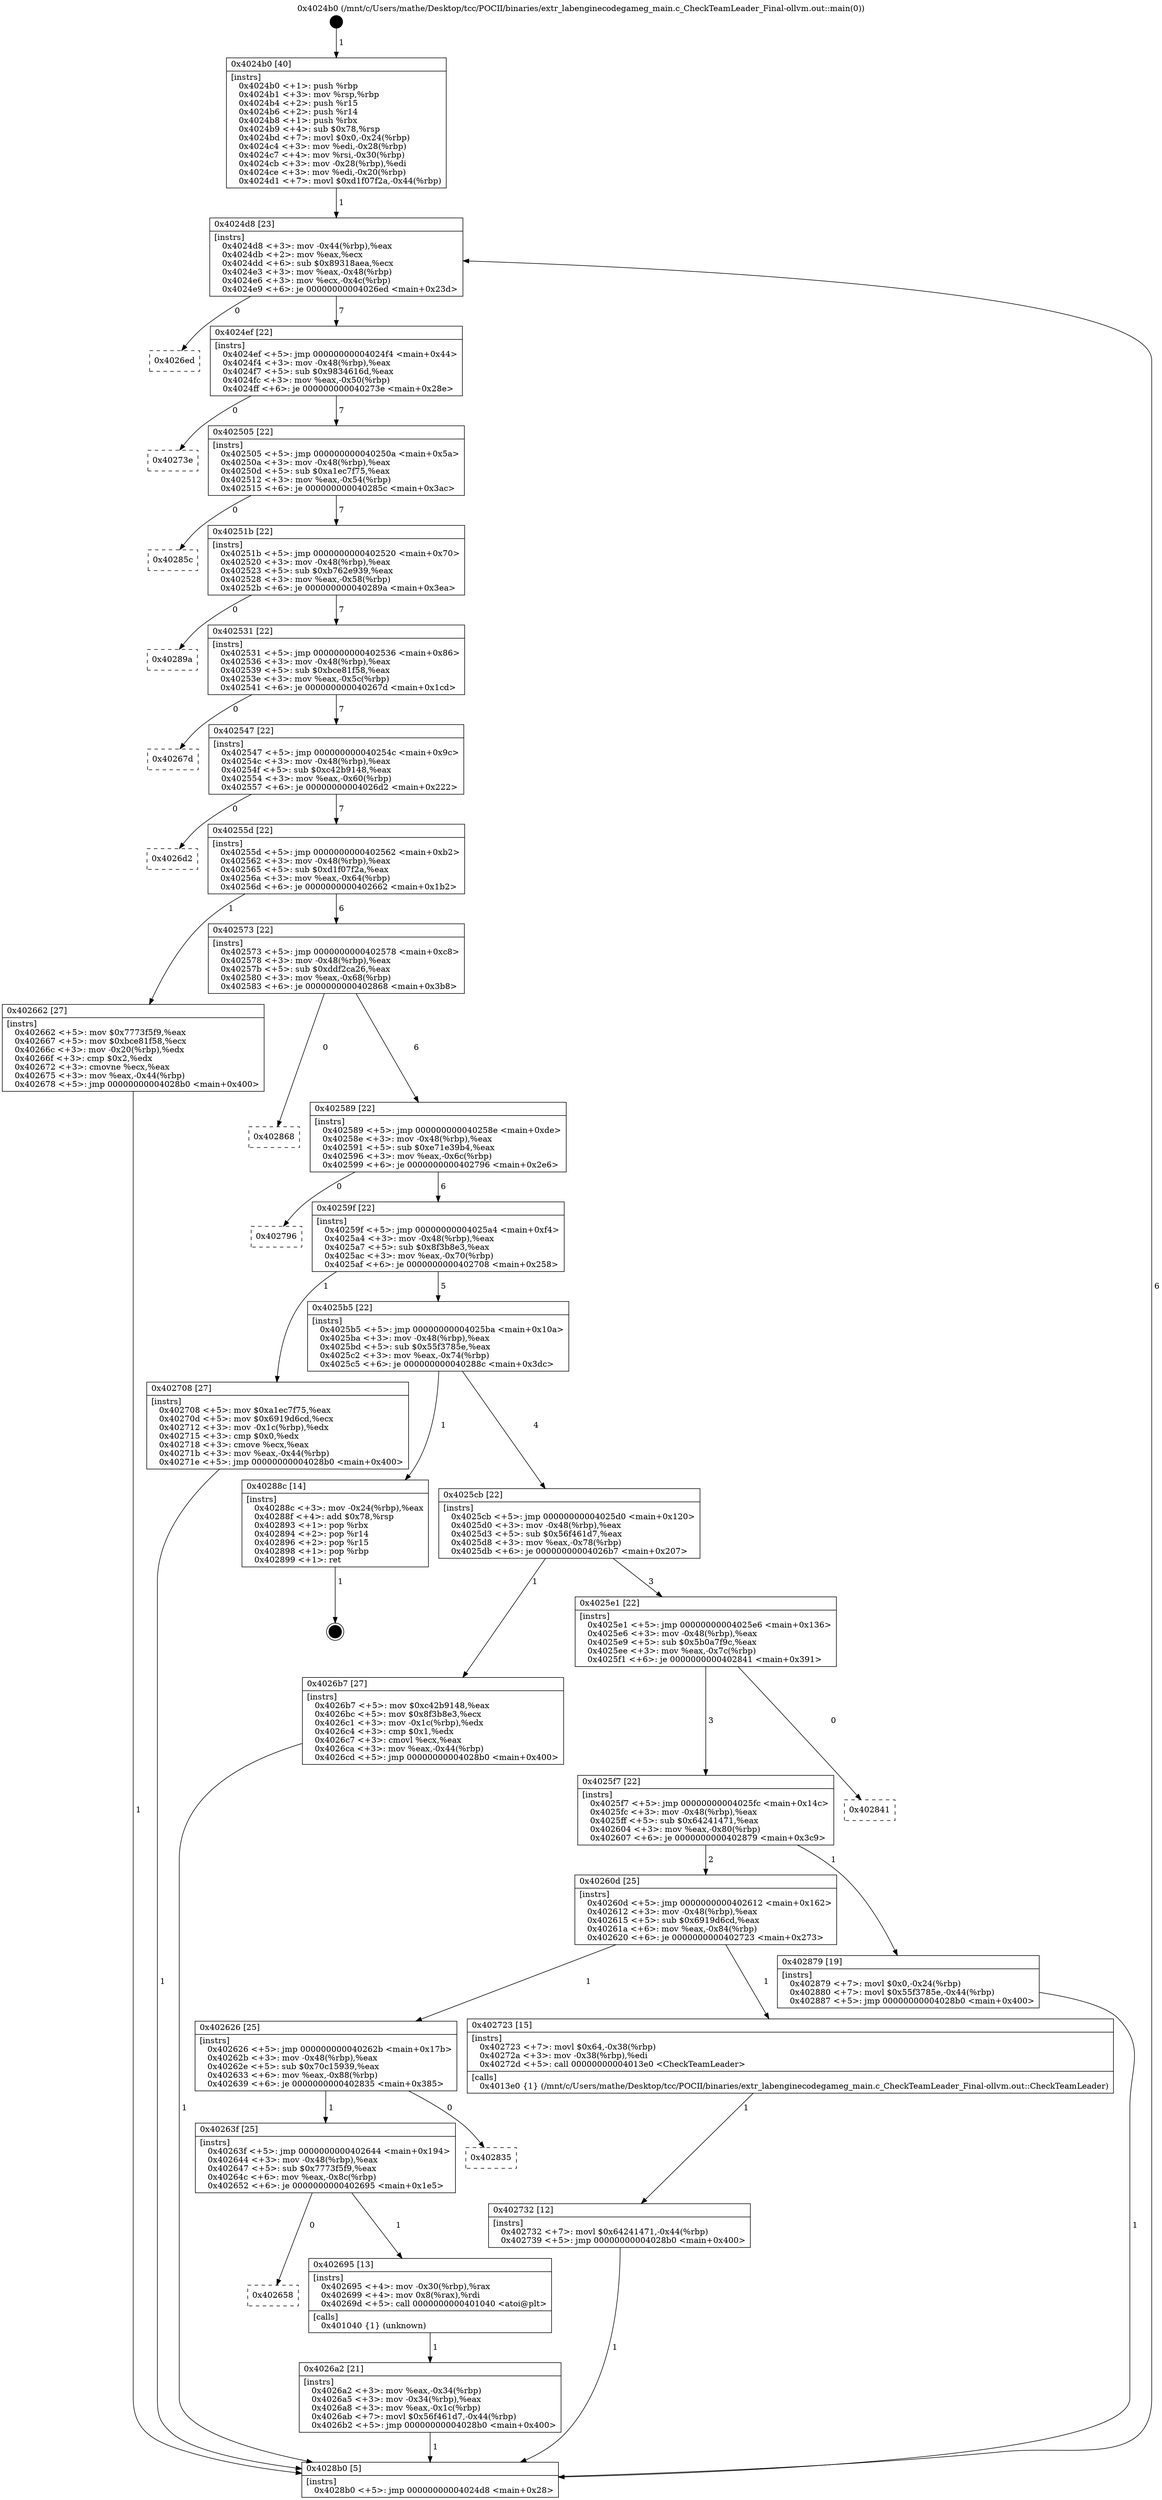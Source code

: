 digraph "0x4024b0" {
  label = "0x4024b0 (/mnt/c/Users/mathe/Desktop/tcc/POCII/binaries/extr_labenginecodegameg_main.c_CheckTeamLeader_Final-ollvm.out::main(0))"
  labelloc = "t"
  node[shape=record]

  Entry [label="",width=0.3,height=0.3,shape=circle,fillcolor=black,style=filled]
  "0x4024d8" [label="{
     0x4024d8 [23]\l
     | [instrs]\l
     &nbsp;&nbsp;0x4024d8 \<+3\>: mov -0x44(%rbp),%eax\l
     &nbsp;&nbsp;0x4024db \<+2\>: mov %eax,%ecx\l
     &nbsp;&nbsp;0x4024dd \<+6\>: sub $0x89318aea,%ecx\l
     &nbsp;&nbsp;0x4024e3 \<+3\>: mov %eax,-0x48(%rbp)\l
     &nbsp;&nbsp;0x4024e6 \<+3\>: mov %ecx,-0x4c(%rbp)\l
     &nbsp;&nbsp;0x4024e9 \<+6\>: je 00000000004026ed \<main+0x23d\>\l
  }"]
  "0x4026ed" [label="{
     0x4026ed\l
  }", style=dashed]
  "0x4024ef" [label="{
     0x4024ef [22]\l
     | [instrs]\l
     &nbsp;&nbsp;0x4024ef \<+5\>: jmp 00000000004024f4 \<main+0x44\>\l
     &nbsp;&nbsp;0x4024f4 \<+3\>: mov -0x48(%rbp),%eax\l
     &nbsp;&nbsp;0x4024f7 \<+5\>: sub $0x9834616d,%eax\l
     &nbsp;&nbsp;0x4024fc \<+3\>: mov %eax,-0x50(%rbp)\l
     &nbsp;&nbsp;0x4024ff \<+6\>: je 000000000040273e \<main+0x28e\>\l
  }"]
  Exit [label="",width=0.3,height=0.3,shape=circle,fillcolor=black,style=filled,peripheries=2]
  "0x40273e" [label="{
     0x40273e\l
  }", style=dashed]
  "0x402505" [label="{
     0x402505 [22]\l
     | [instrs]\l
     &nbsp;&nbsp;0x402505 \<+5\>: jmp 000000000040250a \<main+0x5a\>\l
     &nbsp;&nbsp;0x40250a \<+3\>: mov -0x48(%rbp),%eax\l
     &nbsp;&nbsp;0x40250d \<+5\>: sub $0xa1ec7f75,%eax\l
     &nbsp;&nbsp;0x402512 \<+3\>: mov %eax,-0x54(%rbp)\l
     &nbsp;&nbsp;0x402515 \<+6\>: je 000000000040285c \<main+0x3ac\>\l
  }"]
  "0x402732" [label="{
     0x402732 [12]\l
     | [instrs]\l
     &nbsp;&nbsp;0x402732 \<+7\>: movl $0x64241471,-0x44(%rbp)\l
     &nbsp;&nbsp;0x402739 \<+5\>: jmp 00000000004028b0 \<main+0x400\>\l
  }"]
  "0x40285c" [label="{
     0x40285c\l
  }", style=dashed]
  "0x40251b" [label="{
     0x40251b [22]\l
     | [instrs]\l
     &nbsp;&nbsp;0x40251b \<+5\>: jmp 0000000000402520 \<main+0x70\>\l
     &nbsp;&nbsp;0x402520 \<+3\>: mov -0x48(%rbp),%eax\l
     &nbsp;&nbsp;0x402523 \<+5\>: sub $0xb762e939,%eax\l
     &nbsp;&nbsp;0x402528 \<+3\>: mov %eax,-0x58(%rbp)\l
     &nbsp;&nbsp;0x40252b \<+6\>: je 000000000040289a \<main+0x3ea\>\l
  }"]
  "0x4026a2" [label="{
     0x4026a2 [21]\l
     | [instrs]\l
     &nbsp;&nbsp;0x4026a2 \<+3\>: mov %eax,-0x34(%rbp)\l
     &nbsp;&nbsp;0x4026a5 \<+3\>: mov -0x34(%rbp),%eax\l
     &nbsp;&nbsp;0x4026a8 \<+3\>: mov %eax,-0x1c(%rbp)\l
     &nbsp;&nbsp;0x4026ab \<+7\>: movl $0x56f461d7,-0x44(%rbp)\l
     &nbsp;&nbsp;0x4026b2 \<+5\>: jmp 00000000004028b0 \<main+0x400\>\l
  }"]
  "0x40289a" [label="{
     0x40289a\l
  }", style=dashed]
  "0x402531" [label="{
     0x402531 [22]\l
     | [instrs]\l
     &nbsp;&nbsp;0x402531 \<+5\>: jmp 0000000000402536 \<main+0x86\>\l
     &nbsp;&nbsp;0x402536 \<+3\>: mov -0x48(%rbp),%eax\l
     &nbsp;&nbsp;0x402539 \<+5\>: sub $0xbce81f58,%eax\l
     &nbsp;&nbsp;0x40253e \<+3\>: mov %eax,-0x5c(%rbp)\l
     &nbsp;&nbsp;0x402541 \<+6\>: je 000000000040267d \<main+0x1cd\>\l
  }"]
  "0x402658" [label="{
     0x402658\l
  }", style=dashed]
  "0x40267d" [label="{
     0x40267d\l
  }", style=dashed]
  "0x402547" [label="{
     0x402547 [22]\l
     | [instrs]\l
     &nbsp;&nbsp;0x402547 \<+5\>: jmp 000000000040254c \<main+0x9c\>\l
     &nbsp;&nbsp;0x40254c \<+3\>: mov -0x48(%rbp),%eax\l
     &nbsp;&nbsp;0x40254f \<+5\>: sub $0xc42b9148,%eax\l
     &nbsp;&nbsp;0x402554 \<+3\>: mov %eax,-0x60(%rbp)\l
     &nbsp;&nbsp;0x402557 \<+6\>: je 00000000004026d2 \<main+0x222\>\l
  }"]
  "0x402695" [label="{
     0x402695 [13]\l
     | [instrs]\l
     &nbsp;&nbsp;0x402695 \<+4\>: mov -0x30(%rbp),%rax\l
     &nbsp;&nbsp;0x402699 \<+4\>: mov 0x8(%rax),%rdi\l
     &nbsp;&nbsp;0x40269d \<+5\>: call 0000000000401040 \<atoi@plt\>\l
     | [calls]\l
     &nbsp;&nbsp;0x401040 \{1\} (unknown)\l
  }"]
  "0x4026d2" [label="{
     0x4026d2\l
  }", style=dashed]
  "0x40255d" [label="{
     0x40255d [22]\l
     | [instrs]\l
     &nbsp;&nbsp;0x40255d \<+5\>: jmp 0000000000402562 \<main+0xb2\>\l
     &nbsp;&nbsp;0x402562 \<+3\>: mov -0x48(%rbp),%eax\l
     &nbsp;&nbsp;0x402565 \<+5\>: sub $0xd1f07f2a,%eax\l
     &nbsp;&nbsp;0x40256a \<+3\>: mov %eax,-0x64(%rbp)\l
     &nbsp;&nbsp;0x40256d \<+6\>: je 0000000000402662 \<main+0x1b2\>\l
  }"]
  "0x40263f" [label="{
     0x40263f [25]\l
     | [instrs]\l
     &nbsp;&nbsp;0x40263f \<+5\>: jmp 0000000000402644 \<main+0x194\>\l
     &nbsp;&nbsp;0x402644 \<+3\>: mov -0x48(%rbp),%eax\l
     &nbsp;&nbsp;0x402647 \<+5\>: sub $0x7773f5f9,%eax\l
     &nbsp;&nbsp;0x40264c \<+6\>: mov %eax,-0x8c(%rbp)\l
     &nbsp;&nbsp;0x402652 \<+6\>: je 0000000000402695 \<main+0x1e5\>\l
  }"]
  "0x402662" [label="{
     0x402662 [27]\l
     | [instrs]\l
     &nbsp;&nbsp;0x402662 \<+5\>: mov $0x7773f5f9,%eax\l
     &nbsp;&nbsp;0x402667 \<+5\>: mov $0xbce81f58,%ecx\l
     &nbsp;&nbsp;0x40266c \<+3\>: mov -0x20(%rbp),%edx\l
     &nbsp;&nbsp;0x40266f \<+3\>: cmp $0x2,%edx\l
     &nbsp;&nbsp;0x402672 \<+3\>: cmovne %ecx,%eax\l
     &nbsp;&nbsp;0x402675 \<+3\>: mov %eax,-0x44(%rbp)\l
     &nbsp;&nbsp;0x402678 \<+5\>: jmp 00000000004028b0 \<main+0x400\>\l
  }"]
  "0x402573" [label="{
     0x402573 [22]\l
     | [instrs]\l
     &nbsp;&nbsp;0x402573 \<+5\>: jmp 0000000000402578 \<main+0xc8\>\l
     &nbsp;&nbsp;0x402578 \<+3\>: mov -0x48(%rbp),%eax\l
     &nbsp;&nbsp;0x40257b \<+5\>: sub $0xddf2ca26,%eax\l
     &nbsp;&nbsp;0x402580 \<+3\>: mov %eax,-0x68(%rbp)\l
     &nbsp;&nbsp;0x402583 \<+6\>: je 0000000000402868 \<main+0x3b8\>\l
  }"]
  "0x4028b0" [label="{
     0x4028b0 [5]\l
     | [instrs]\l
     &nbsp;&nbsp;0x4028b0 \<+5\>: jmp 00000000004024d8 \<main+0x28\>\l
  }"]
  "0x4024b0" [label="{
     0x4024b0 [40]\l
     | [instrs]\l
     &nbsp;&nbsp;0x4024b0 \<+1\>: push %rbp\l
     &nbsp;&nbsp;0x4024b1 \<+3\>: mov %rsp,%rbp\l
     &nbsp;&nbsp;0x4024b4 \<+2\>: push %r15\l
     &nbsp;&nbsp;0x4024b6 \<+2\>: push %r14\l
     &nbsp;&nbsp;0x4024b8 \<+1\>: push %rbx\l
     &nbsp;&nbsp;0x4024b9 \<+4\>: sub $0x78,%rsp\l
     &nbsp;&nbsp;0x4024bd \<+7\>: movl $0x0,-0x24(%rbp)\l
     &nbsp;&nbsp;0x4024c4 \<+3\>: mov %edi,-0x28(%rbp)\l
     &nbsp;&nbsp;0x4024c7 \<+4\>: mov %rsi,-0x30(%rbp)\l
     &nbsp;&nbsp;0x4024cb \<+3\>: mov -0x28(%rbp),%edi\l
     &nbsp;&nbsp;0x4024ce \<+3\>: mov %edi,-0x20(%rbp)\l
     &nbsp;&nbsp;0x4024d1 \<+7\>: movl $0xd1f07f2a,-0x44(%rbp)\l
  }"]
  "0x402835" [label="{
     0x402835\l
  }", style=dashed]
  "0x402868" [label="{
     0x402868\l
  }", style=dashed]
  "0x402589" [label="{
     0x402589 [22]\l
     | [instrs]\l
     &nbsp;&nbsp;0x402589 \<+5\>: jmp 000000000040258e \<main+0xde\>\l
     &nbsp;&nbsp;0x40258e \<+3\>: mov -0x48(%rbp),%eax\l
     &nbsp;&nbsp;0x402591 \<+5\>: sub $0xe71e39b4,%eax\l
     &nbsp;&nbsp;0x402596 \<+3\>: mov %eax,-0x6c(%rbp)\l
     &nbsp;&nbsp;0x402599 \<+6\>: je 0000000000402796 \<main+0x2e6\>\l
  }"]
  "0x402626" [label="{
     0x402626 [25]\l
     | [instrs]\l
     &nbsp;&nbsp;0x402626 \<+5\>: jmp 000000000040262b \<main+0x17b\>\l
     &nbsp;&nbsp;0x40262b \<+3\>: mov -0x48(%rbp),%eax\l
     &nbsp;&nbsp;0x40262e \<+5\>: sub $0x70c15939,%eax\l
     &nbsp;&nbsp;0x402633 \<+6\>: mov %eax,-0x88(%rbp)\l
     &nbsp;&nbsp;0x402639 \<+6\>: je 0000000000402835 \<main+0x385\>\l
  }"]
  "0x402796" [label="{
     0x402796\l
  }", style=dashed]
  "0x40259f" [label="{
     0x40259f [22]\l
     | [instrs]\l
     &nbsp;&nbsp;0x40259f \<+5\>: jmp 00000000004025a4 \<main+0xf4\>\l
     &nbsp;&nbsp;0x4025a4 \<+3\>: mov -0x48(%rbp),%eax\l
     &nbsp;&nbsp;0x4025a7 \<+5\>: sub $0x8f3b8e3,%eax\l
     &nbsp;&nbsp;0x4025ac \<+3\>: mov %eax,-0x70(%rbp)\l
     &nbsp;&nbsp;0x4025af \<+6\>: je 0000000000402708 \<main+0x258\>\l
  }"]
  "0x402723" [label="{
     0x402723 [15]\l
     | [instrs]\l
     &nbsp;&nbsp;0x402723 \<+7\>: movl $0x64,-0x38(%rbp)\l
     &nbsp;&nbsp;0x40272a \<+3\>: mov -0x38(%rbp),%edi\l
     &nbsp;&nbsp;0x40272d \<+5\>: call 00000000004013e0 \<CheckTeamLeader\>\l
     | [calls]\l
     &nbsp;&nbsp;0x4013e0 \{1\} (/mnt/c/Users/mathe/Desktop/tcc/POCII/binaries/extr_labenginecodegameg_main.c_CheckTeamLeader_Final-ollvm.out::CheckTeamLeader)\l
  }"]
  "0x402708" [label="{
     0x402708 [27]\l
     | [instrs]\l
     &nbsp;&nbsp;0x402708 \<+5\>: mov $0xa1ec7f75,%eax\l
     &nbsp;&nbsp;0x40270d \<+5\>: mov $0x6919d6cd,%ecx\l
     &nbsp;&nbsp;0x402712 \<+3\>: mov -0x1c(%rbp),%edx\l
     &nbsp;&nbsp;0x402715 \<+3\>: cmp $0x0,%edx\l
     &nbsp;&nbsp;0x402718 \<+3\>: cmove %ecx,%eax\l
     &nbsp;&nbsp;0x40271b \<+3\>: mov %eax,-0x44(%rbp)\l
     &nbsp;&nbsp;0x40271e \<+5\>: jmp 00000000004028b0 \<main+0x400\>\l
  }"]
  "0x4025b5" [label="{
     0x4025b5 [22]\l
     | [instrs]\l
     &nbsp;&nbsp;0x4025b5 \<+5\>: jmp 00000000004025ba \<main+0x10a\>\l
     &nbsp;&nbsp;0x4025ba \<+3\>: mov -0x48(%rbp),%eax\l
     &nbsp;&nbsp;0x4025bd \<+5\>: sub $0x55f3785e,%eax\l
     &nbsp;&nbsp;0x4025c2 \<+3\>: mov %eax,-0x74(%rbp)\l
     &nbsp;&nbsp;0x4025c5 \<+6\>: je 000000000040288c \<main+0x3dc\>\l
  }"]
  "0x40260d" [label="{
     0x40260d [25]\l
     | [instrs]\l
     &nbsp;&nbsp;0x40260d \<+5\>: jmp 0000000000402612 \<main+0x162\>\l
     &nbsp;&nbsp;0x402612 \<+3\>: mov -0x48(%rbp),%eax\l
     &nbsp;&nbsp;0x402615 \<+5\>: sub $0x6919d6cd,%eax\l
     &nbsp;&nbsp;0x40261a \<+6\>: mov %eax,-0x84(%rbp)\l
     &nbsp;&nbsp;0x402620 \<+6\>: je 0000000000402723 \<main+0x273\>\l
  }"]
  "0x40288c" [label="{
     0x40288c [14]\l
     | [instrs]\l
     &nbsp;&nbsp;0x40288c \<+3\>: mov -0x24(%rbp),%eax\l
     &nbsp;&nbsp;0x40288f \<+4\>: add $0x78,%rsp\l
     &nbsp;&nbsp;0x402893 \<+1\>: pop %rbx\l
     &nbsp;&nbsp;0x402894 \<+2\>: pop %r14\l
     &nbsp;&nbsp;0x402896 \<+2\>: pop %r15\l
     &nbsp;&nbsp;0x402898 \<+1\>: pop %rbp\l
     &nbsp;&nbsp;0x402899 \<+1\>: ret\l
  }"]
  "0x4025cb" [label="{
     0x4025cb [22]\l
     | [instrs]\l
     &nbsp;&nbsp;0x4025cb \<+5\>: jmp 00000000004025d0 \<main+0x120\>\l
     &nbsp;&nbsp;0x4025d0 \<+3\>: mov -0x48(%rbp),%eax\l
     &nbsp;&nbsp;0x4025d3 \<+5\>: sub $0x56f461d7,%eax\l
     &nbsp;&nbsp;0x4025d8 \<+3\>: mov %eax,-0x78(%rbp)\l
     &nbsp;&nbsp;0x4025db \<+6\>: je 00000000004026b7 \<main+0x207\>\l
  }"]
  "0x402879" [label="{
     0x402879 [19]\l
     | [instrs]\l
     &nbsp;&nbsp;0x402879 \<+7\>: movl $0x0,-0x24(%rbp)\l
     &nbsp;&nbsp;0x402880 \<+7\>: movl $0x55f3785e,-0x44(%rbp)\l
     &nbsp;&nbsp;0x402887 \<+5\>: jmp 00000000004028b0 \<main+0x400\>\l
  }"]
  "0x4026b7" [label="{
     0x4026b7 [27]\l
     | [instrs]\l
     &nbsp;&nbsp;0x4026b7 \<+5\>: mov $0xc42b9148,%eax\l
     &nbsp;&nbsp;0x4026bc \<+5\>: mov $0x8f3b8e3,%ecx\l
     &nbsp;&nbsp;0x4026c1 \<+3\>: mov -0x1c(%rbp),%edx\l
     &nbsp;&nbsp;0x4026c4 \<+3\>: cmp $0x1,%edx\l
     &nbsp;&nbsp;0x4026c7 \<+3\>: cmovl %ecx,%eax\l
     &nbsp;&nbsp;0x4026ca \<+3\>: mov %eax,-0x44(%rbp)\l
     &nbsp;&nbsp;0x4026cd \<+5\>: jmp 00000000004028b0 \<main+0x400\>\l
  }"]
  "0x4025e1" [label="{
     0x4025e1 [22]\l
     | [instrs]\l
     &nbsp;&nbsp;0x4025e1 \<+5\>: jmp 00000000004025e6 \<main+0x136\>\l
     &nbsp;&nbsp;0x4025e6 \<+3\>: mov -0x48(%rbp),%eax\l
     &nbsp;&nbsp;0x4025e9 \<+5\>: sub $0x5b0a7f9c,%eax\l
     &nbsp;&nbsp;0x4025ee \<+3\>: mov %eax,-0x7c(%rbp)\l
     &nbsp;&nbsp;0x4025f1 \<+6\>: je 0000000000402841 \<main+0x391\>\l
  }"]
  "0x4025f7" [label="{
     0x4025f7 [22]\l
     | [instrs]\l
     &nbsp;&nbsp;0x4025f7 \<+5\>: jmp 00000000004025fc \<main+0x14c\>\l
     &nbsp;&nbsp;0x4025fc \<+3\>: mov -0x48(%rbp),%eax\l
     &nbsp;&nbsp;0x4025ff \<+5\>: sub $0x64241471,%eax\l
     &nbsp;&nbsp;0x402604 \<+3\>: mov %eax,-0x80(%rbp)\l
     &nbsp;&nbsp;0x402607 \<+6\>: je 0000000000402879 \<main+0x3c9\>\l
  }"]
  "0x402841" [label="{
     0x402841\l
  }", style=dashed]
  Entry -> "0x4024b0" [label=" 1"]
  "0x4024d8" -> "0x4026ed" [label=" 0"]
  "0x4024d8" -> "0x4024ef" [label=" 7"]
  "0x40288c" -> Exit [label=" 1"]
  "0x4024ef" -> "0x40273e" [label=" 0"]
  "0x4024ef" -> "0x402505" [label=" 7"]
  "0x402879" -> "0x4028b0" [label=" 1"]
  "0x402505" -> "0x40285c" [label=" 0"]
  "0x402505" -> "0x40251b" [label=" 7"]
  "0x402732" -> "0x4028b0" [label=" 1"]
  "0x40251b" -> "0x40289a" [label=" 0"]
  "0x40251b" -> "0x402531" [label=" 7"]
  "0x402723" -> "0x402732" [label=" 1"]
  "0x402531" -> "0x40267d" [label=" 0"]
  "0x402531" -> "0x402547" [label=" 7"]
  "0x402708" -> "0x4028b0" [label=" 1"]
  "0x402547" -> "0x4026d2" [label=" 0"]
  "0x402547" -> "0x40255d" [label=" 7"]
  "0x4026b7" -> "0x4028b0" [label=" 1"]
  "0x40255d" -> "0x402662" [label=" 1"]
  "0x40255d" -> "0x402573" [label=" 6"]
  "0x402662" -> "0x4028b0" [label=" 1"]
  "0x4024b0" -> "0x4024d8" [label=" 1"]
  "0x4028b0" -> "0x4024d8" [label=" 6"]
  "0x402695" -> "0x4026a2" [label=" 1"]
  "0x402573" -> "0x402868" [label=" 0"]
  "0x402573" -> "0x402589" [label=" 6"]
  "0x40263f" -> "0x402658" [label=" 0"]
  "0x402589" -> "0x402796" [label=" 0"]
  "0x402589" -> "0x40259f" [label=" 6"]
  "0x4026a2" -> "0x4028b0" [label=" 1"]
  "0x40259f" -> "0x402708" [label=" 1"]
  "0x40259f" -> "0x4025b5" [label=" 5"]
  "0x402626" -> "0x40263f" [label=" 1"]
  "0x4025b5" -> "0x40288c" [label=" 1"]
  "0x4025b5" -> "0x4025cb" [label=" 4"]
  "0x40263f" -> "0x402695" [label=" 1"]
  "0x4025cb" -> "0x4026b7" [label=" 1"]
  "0x4025cb" -> "0x4025e1" [label=" 3"]
  "0x40260d" -> "0x402626" [label=" 1"]
  "0x4025e1" -> "0x402841" [label=" 0"]
  "0x4025e1" -> "0x4025f7" [label=" 3"]
  "0x40260d" -> "0x402723" [label=" 1"]
  "0x4025f7" -> "0x402879" [label=" 1"]
  "0x4025f7" -> "0x40260d" [label=" 2"]
  "0x402626" -> "0x402835" [label=" 0"]
}
